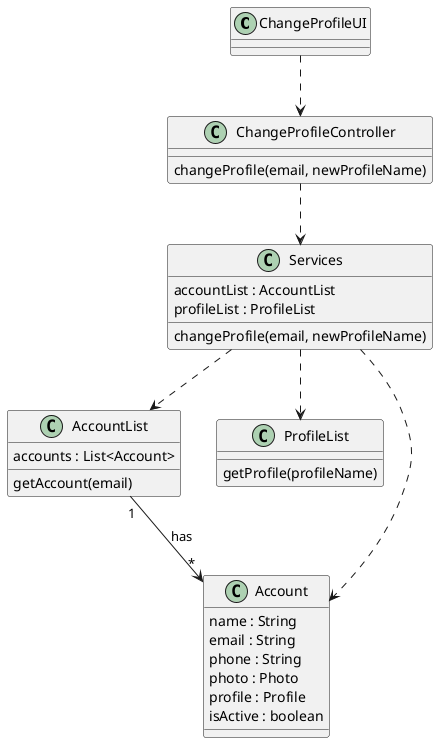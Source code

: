 @startuml

class ChangeProfileUI {}

class ChangeProfileController {
changeProfile(email, newProfileName)
}

class Services {
accountList : AccountList
profileList : ProfileList
changeProfile(email, newProfileName)
}

class AccountList {
accounts : List<Account>
getAccount(email)
}

class ProfileList {
getProfile(profileName)
}

class Account {
name : String
email : String
phone : String
photo : Photo
profile : Profile
isActive : boolean
}

ChangeProfileUI ..> ChangeProfileController
ChangeProfileController ..> Services
Services ..> AccountList
Services ..> ProfileList
Services ..> Account
AccountList "1" --> "*" Account : has

@enduml